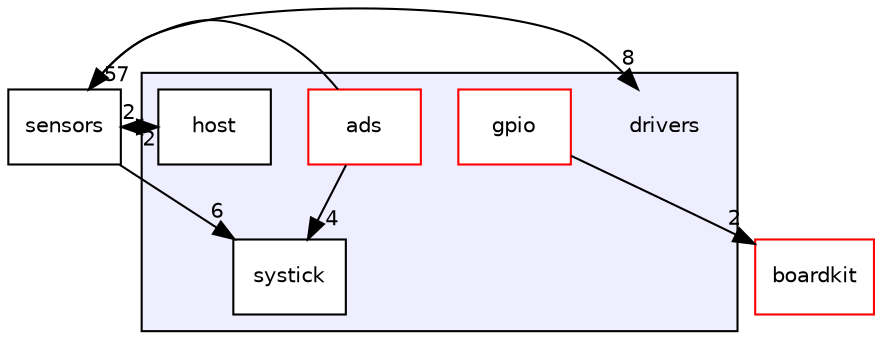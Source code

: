 digraph "drivers" {
  compound=true
  node [ fontsize="10", fontname="Helvetica"];
  edge [ labelfontsize="10", labelfontname="Helvetica"];
  subgraph clusterdir_14bc92f4b96c8519b376567118ac28b3 {
    graph [ bgcolor="#eeeeff", pencolor="black", label="" URL="dir_14bc92f4b96c8519b376567118ac28b3.html"];
    dir_14bc92f4b96c8519b376567118ac28b3 [shape=plaintext label="drivers"];
    dir_fe489b1a195b5b74eb4155087158bfbc [shape=box label="ads" color="red" fillcolor="white" style="filled" URL="dir_fe489b1a195b5b74eb4155087158bfbc.html"];
    dir_999ea29f6fe13f1ec5dc080b8071f0d8 [shape=box label="gpio" color="red" fillcolor="white" style="filled" URL="dir_999ea29f6fe13f1ec5dc080b8071f0d8.html"];
    dir_32464e4af507982e116bd625f186503f [shape=box label="host" color="black" fillcolor="white" style="filled" URL="dir_32464e4af507982e116bd625f186503f.html"];
    dir_f670b913935809da779923b5e12832cc [shape=box label="systick" color="black" fillcolor="white" style="filled" URL="dir_f670b913935809da779923b5e12832cc.html"];
  }
  dir_c77a8e2546a9c75bbba96be2ef542c8e [shape=box label="sensors" URL="dir_c77a8e2546a9c75bbba96be2ef542c8e.html"];
  dir_6994211064bad48d3d63a6227f5100d6 [shape=box label="boardkit" fillcolor="white" style="filled" color="red" URL="dir_6994211064bad48d3d63a6227f5100d6.html"];
  dir_999ea29f6fe13f1ec5dc080b8071f0d8->dir_6994211064bad48d3d63a6227f5100d6 [headlabel="2", labeldistance=1.5 headhref="dir_000077_000007.html"];
  dir_32464e4af507982e116bd625f186503f->dir_c77a8e2546a9c75bbba96be2ef542c8e [headlabel="2", labeldistance=1.5 headhref="dir_000082_000084.html"];
  dir_c77a8e2546a9c75bbba96be2ef542c8e->dir_32464e4af507982e116bd625f186503f [headlabel="2", labeldistance=1.5 headhref="dir_000084_000082.html"];
  dir_c77a8e2546a9c75bbba96be2ef542c8e->dir_14bc92f4b96c8519b376567118ac28b3 [headlabel="8", labeldistance=1.5 headhref="dir_000084_000072.html"];
  dir_c77a8e2546a9c75bbba96be2ef542c8e->dir_f670b913935809da779923b5e12832cc [headlabel="6", labeldistance=1.5 headhref="dir_000084_000083.html"];
  dir_fe489b1a195b5b74eb4155087158bfbc->dir_c77a8e2546a9c75bbba96be2ef542c8e [headlabel="57", labeldistance=1.5 headhref="dir_000073_000084.html"];
  dir_fe489b1a195b5b74eb4155087158bfbc->dir_f670b913935809da779923b5e12832cc [headlabel="4", labeldistance=1.5 headhref="dir_000073_000083.html"];
}
